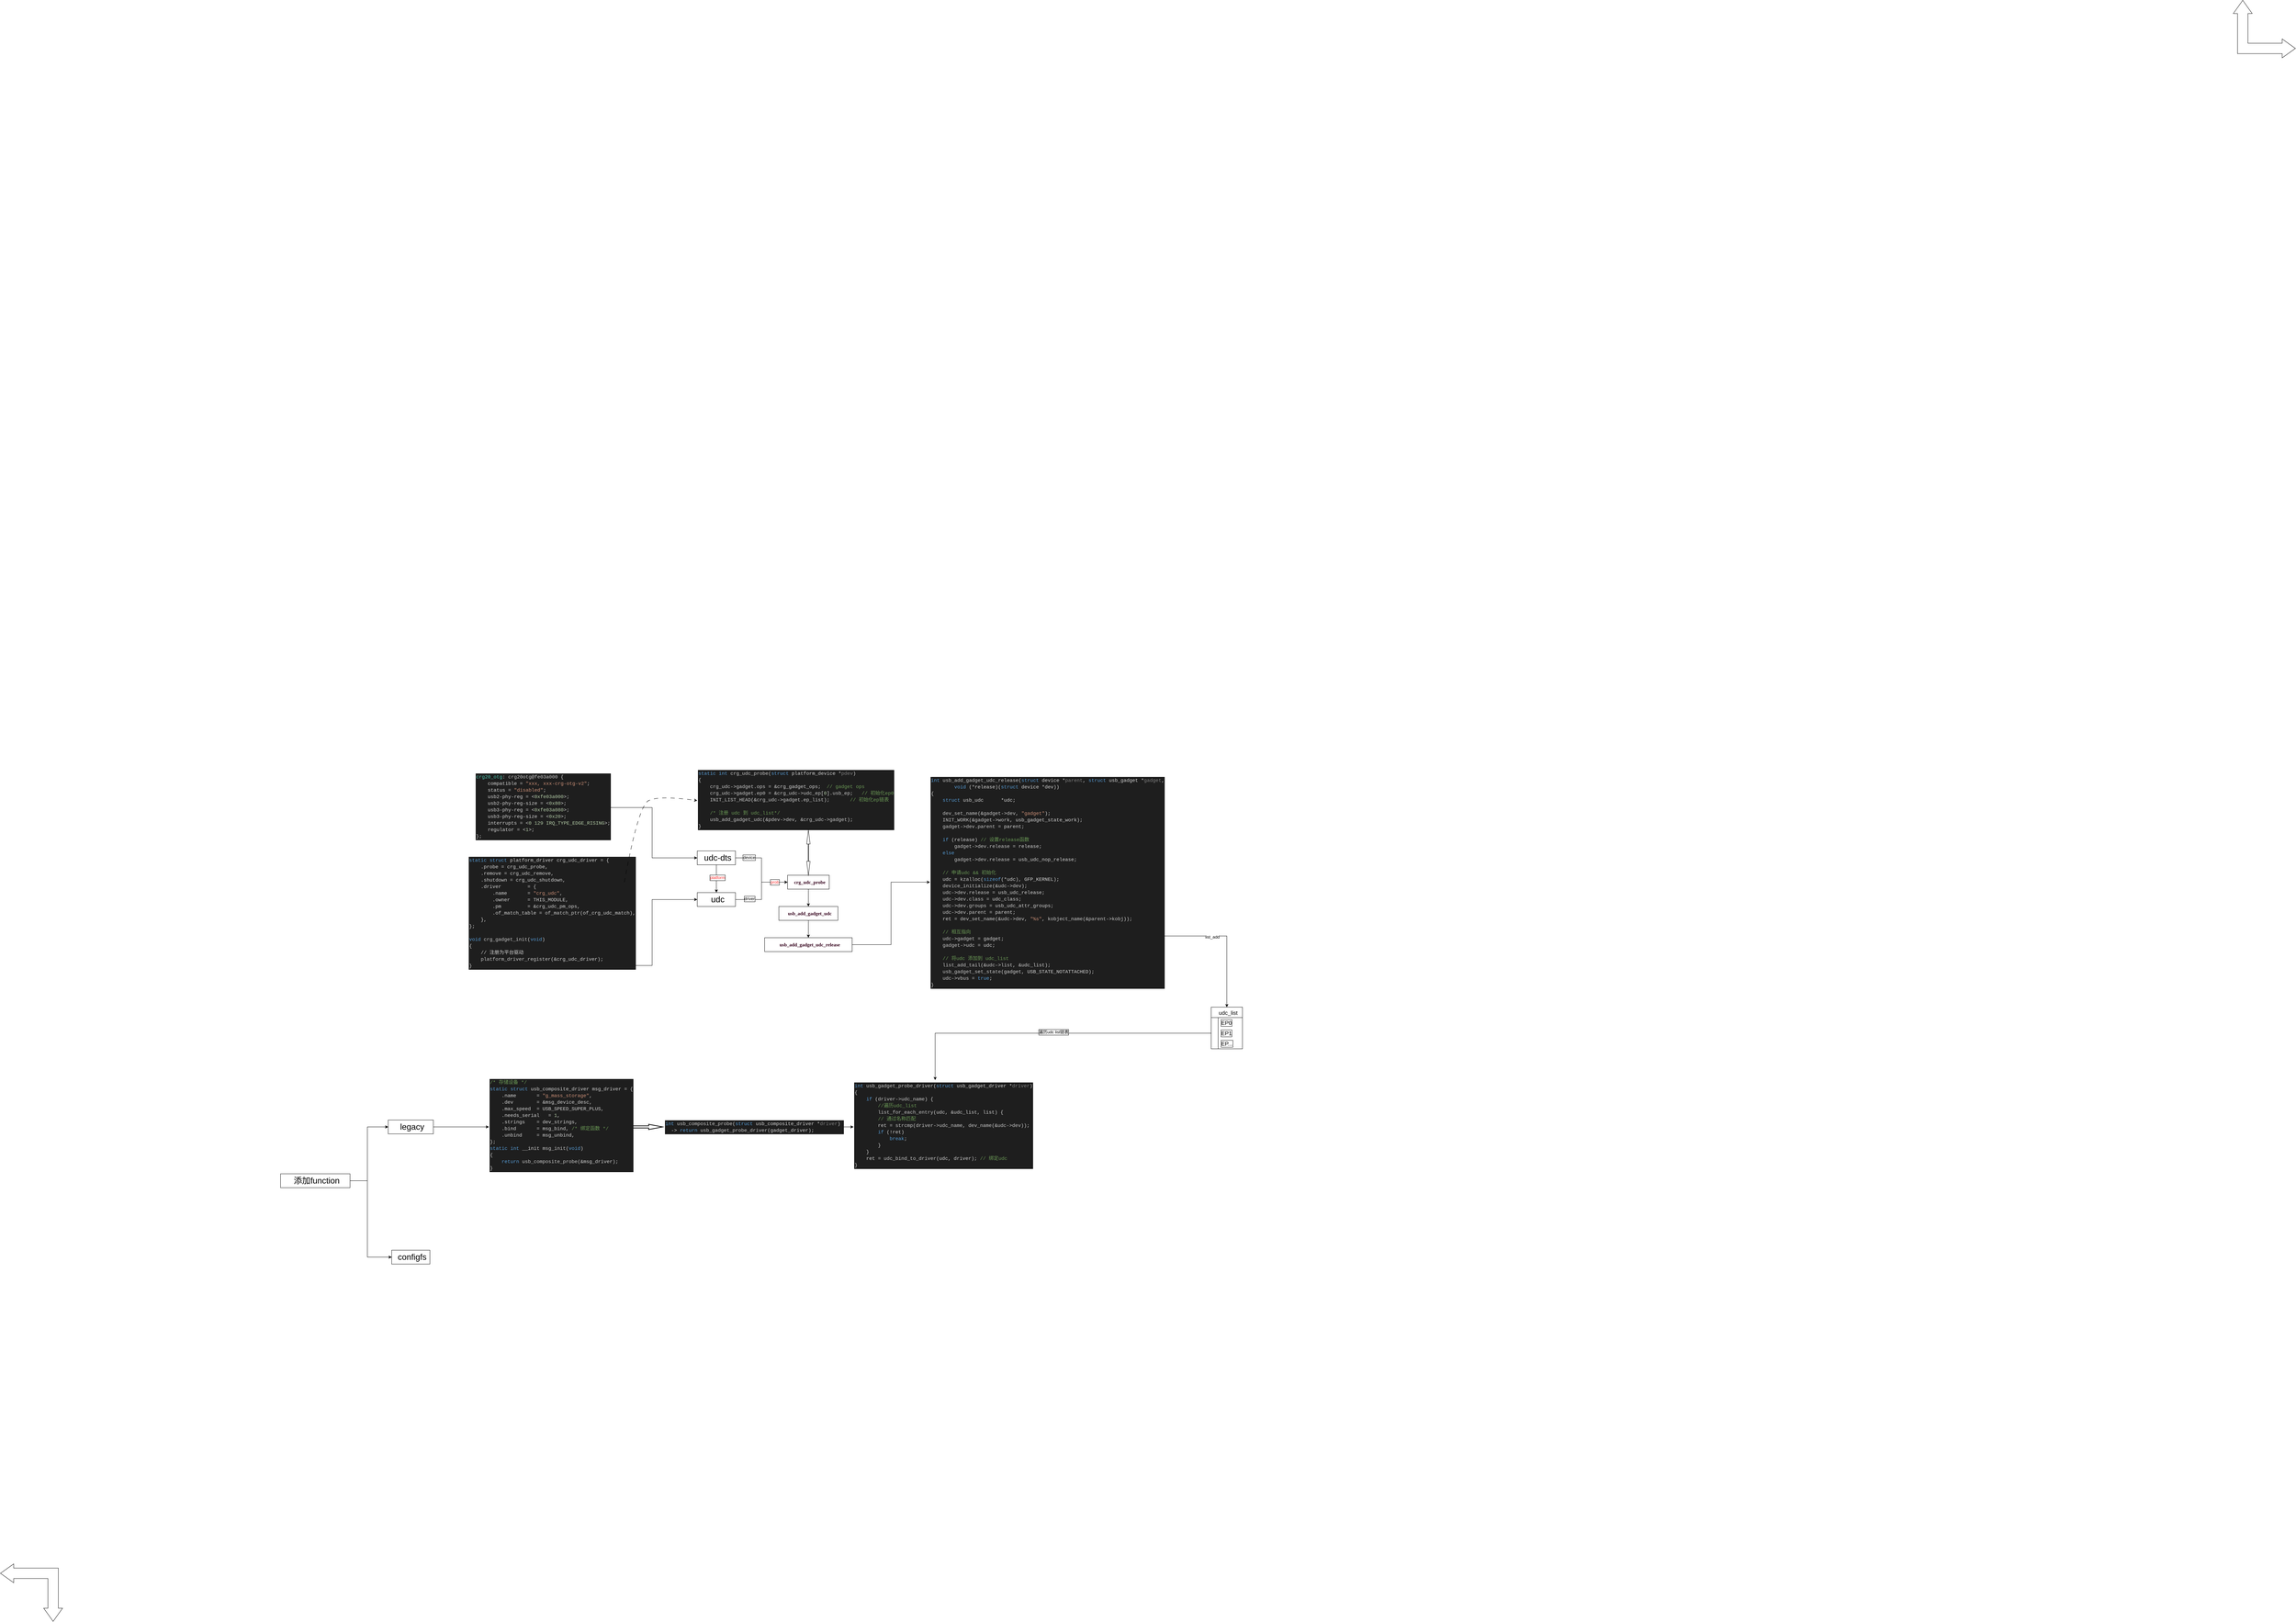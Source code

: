 <mxfile version="24.6.4" type="github">
  <diagram name="第 1 页" id="PCkdRjPO7_-sSv6l2gZ-">
    <mxGraphModel dx="4068" dy="891" grid="1" gridSize="10" guides="1" tooltips="1" connect="1" arrows="1" fold="1" page="1" pageScale="1" pageWidth="827" pageHeight="1169" math="0" shadow="0">
      <root>
        <mxCell id="0" />
        <mxCell id="1" parent="0" />
        <mxCell id="oMi_tc-Ln19UIqllwzs8-1" value="&lt;span id=&quot;boardmix-data-meta&quot;&gt;&lt;/span&gt;&lt;span id=&quot;boardmix-data-buffer&quot;&gt;&lt;/span&gt;" style="text;whiteSpace=wrap;html=1;" vertex="1" parent="1">
          <mxGeometry x="140" y="3210" width="30" height="20" as="geometry" />
        </mxCell>
        <mxCell id="oMi_tc-Ln19UIqllwzs8-2" value="&lt;span id=&quot;boardmix-data-meta&quot;&gt;&lt;/span&gt;&lt;span id=&quot;boardmix-data-buffer&quot;&gt;&lt;/span&gt;" style="text;whiteSpace=wrap;html=1;" vertex="1" parent="1">
          <mxGeometry x="110" y="3030" width="30" height="20" as="geometry" />
        </mxCell>
        <mxCell id="oMi_tc-Ln19UIqllwzs8-12" style="edgeStyle=orthogonalEdgeStyle;rounded=0;orthogonalLoop=1;jettySize=auto;html=1;fontFamily=Helvetica;fontSize=12;fontColor=default;labelBorderColor=default;labelBackgroundColor=default;exitX=1;exitY=0.5;exitDx=0;exitDy=0;entryX=0;entryY=0.5;entryDx=0;entryDy=0;" edge="1" parent="1" source="oMi_tc-Ln19UIqllwzs8-98" target="oMi_tc-Ln19UIqllwzs8-109">
          <mxGeometry relative="1" as="geometry">
            <mxPoint x="280" y="3245" as="sourcePoint" />
            <mxPoint x="-40" y="3245" as="targetPoint" />
          </mxGeometry>
        </mxCell>
        <mxCell id="oMi_tc-Ln19UIqllwzs8-8" value="" style="verticalLabelPosition=bottom;verticalAlign=top;html=1;strokeWidth=2;shape=mxgraph.arrows2.arrow;dy=0.6;dx=40;notch=0;" vertex="1" parent="1">
          <mxGeometry x="-700" y="3237.5" width="130" height="15" as="geometry" />
        </mxCell>
        <mxCell id="oMi_tc-Ln19UIqllwzs8-17" style="edgeStyle=orthogonalEdgeStyle;rounded=0;orthogonalLoop=1;jettySize=auto;html=1;exitX=0.5;exitY=1;exitDx=0;exitDy=0;fontFamily=Helvetica;fontSize=12;fontColor=default;labelBorderColor=default;labelBackgroundColor=default;" edge="1" parent="1" source="oMi_tc-Ln19UIqllwzs8-15" target="oMi_tc-Ln19UIqllwzs8-16">
          <mxGeometry relative="1" as="geometry" />
        </mxCell>
        <mxCell id="oMi_tc-Ln19UIqllwzs8-18" value="&lt;font color=&quot;#ff3333&quot;&gt;platform&lt;/font&gt;" style="edgeLabel;html=1;align=center;verticalAlign=middle;resizable=0;points=[];spacingLeft=8;fontFamily=Helvetica;fontSize=12;fontColor=default;labelBorderColor=default;labelBackgroundColor=default;fillColor=none;gradientColor=none;" vertex="1" connectable="0" parent="oMi_tc-Ln19UIqllwzs8-17">
          <mxGeometry x="-0.072" y="-1" relative="1" as="geometry">
            <mxPoint as="offset" />
          </mxGeometry>
        </mxCell>
        <mxCell id="oMi_tc-Ln19UIqllwzs8-19" style="edgeStyle=orthogonalEdgeStyle;rounded=0;orthogonalLoop=1;jettySize=auto;html=1;exitX=1;exitY=0.5;exitDx=0;exitDy=0;fontFamily=Helvetica;fontSize=12;fontColor=default;labelBorderColor=default;labelBackgroundColor=default;entryX=0;entryY=0.5;entryDx=0;entryDy=0;" edge="1" parent="1" source="oMi_tc-Ln19UIqllwzs8-15" target="oMi_tc-Ln19UIqllwzs8-20">
          <mxGeometry relative="1" as="geometry">
            <mxPoint x="-210" y="2469.724" as="targetPoint" />
          </mxGeometry>
        </mxCell>
        <mxCell id="oMi_tc-Ln19UIqllwzs8-23" value="device" style="edgeLabel;html=1;align=center;verticalAlign=middle;resizable=0;points=[];spacingLeft=8;fontFamily=Helvetica;fontSize=12;fontColor=default;labelBorderColor=default;labelBackgroundColor=default;fillColor=none;gradientColor=none;" vertex="1" connectable="0" parent="oMi_tc-Ln19UIqllwzs8-19">
          <mxGeometry x="-0.682" y="1" relative="1" as="geometry">
            <mxPoint as="offset" />
          </mxGeometry>
        </mxCell>
        <mxCell id="oMi_tc-Ln19UIqllwzs8-15" value="udc-dts" style="whiteSpace=wrap;html=1;align=center;verticalAlign=middle;spacingLeft=8;fontFamily=Helvetica;fontSize=24;fontColor=default;labelBorderColor=none;labelBackgroundColor=default;fillColor=none;gradientColor=none;horizontal=1;" vertex="1" parent="1">
          <mxGeometry x="-470" y="2450" width="110" height="40" as="geometry" />
        </mxCell>
        <mxCell id="oMi_tc-Ln19UIqllwzs8-21" style="edgeStyle=orthogonalEdgeStyle;rounded=0;orthogonalLoop=1;jettySize=auto;html=1;entryX=0;entryY=0.5;entryDx=0;entryDy=0;fontFamily=Helvetica;fontSize=12;fontColor=default;labelBorderColor=default;labelBackgroundColor=default;" edge="1" parent="1" source="oMi_tc-Ln19UIqllwzs8-16" target="oMi_tc-Ln19UIqllwzs8-20">
          <mxGeometry relative="1" as="geometry" />
        </mxCell>
        <mxCell id="oMi_tc-Ln19UIqllwzs8-22" value="&lt;font color=&quot;#ff3333&quot;&gt;prob&lt;/font&gt;" style="edgeLabel;html=1;align=center;verticalAlign=middle;resizable=0;points=[];spacingLeft=8;fontFamily=Helvetica;fontSize=12;fontColor=default;labelBorderColor=default;labelBackgroundColor=default;fillColor=none;gradientColor=none;" vertex="1" connectable="0" parent="oMi_tc-Ln19UIqllwzs8-21">
          <mxGeometry x="0.588" relative="1" as="geometry">
            <mxPoint as="offset" />
          </mxGeometry>
        </mxCell>
        <mxCell id="oMi_tc-Ln19UIqllwzs8-24" value="driver" style="edgeLabel;html=1;align=center;verticalAlign=middle;resizable=0;points=[];spacingLeft=8;fontFamily=Helvetica;fontSize=12;fontColor=default;labelBorderColor=default;labelBackgroundColor=default;fillColor=none;gradientColor=none;" vertex="1" connectable="0" parent="oMi_tc-Ln19UIqllwzs8-21">
          <mxGeometry x="-0.643" y="2" relative="1" as="geometry">
            <mxPoint as="offset" />
          </mxGeometry>
        </mxCell>
        <mxCell id="oMi_tc-Ln19UIqllwzs8-16" value="udc" style="whiteSpace=wrap;html=1;align=center;verticalAlign=middle;spacingLeft=8;fontFamily=Helvetica;fontSize=24;fontColor=default;labelBorderColor=none;labelBackgroundColor=default;fillColor=none;gradientColor=none;horizontal=1;" vertex="1" parent="1">
          <mxGeometry x="-470" y="2570" width="110" height="40" as="geometry" />
        </mxCell>
        <mxCell id="oMi_tc-Ln19UIqllwzs8-92" style="edgeStyle=orthogonalEdgeStyle;rounded=0;orthogonalLoop=1;jettySize=auto;html=1;fontFamily=Helvetica;fontSize=12;fontColor=default;labelBorderColor=default;labelBackgroundColor=default;" edge="1" parent="1" source="oMi_tc-Ln19UIqllwzs8-20" target="oMi_tc-Ln19UIqllwzs8-91">
          <mxGeometry relative="1" as="geometry" />
        </mxCell>
        <mxCell id="oMi_tc-Ln19UIqllwzs8-20" value="&lt;div&gt;&lt;div style=&quot;line-height: 19px;&quot;&gt;&lt;div style=&quot;font-size: 14px; line-height: 19px;&quot;&gt;&lt;div style=&quot;line-height: 19px;&quot;&gt;crg_udc_probe&lt;/div&gt;&lt;/div&gt;&lt;/div&gt;&lt;/div&gt;" style="whiteSpace=wrap;html=1;align=center;verticalAlign=middle;spacingLeft=8;fontFamily=Tahoma;fontSize=24;fontColor=#33001A;labelBorderColor=none;labelBackgroundColor=default;fillColor=none;gradientColor=none;horizontal=1;fontStyle=1" vertex="1" parent="1">
          <mxGeometry x="-210" y="2520" width="120" height="40" as="geometry" />
        </mxCell>
        <mxCell id="oMi_tc-Ln19UIqllwzs8-67" style="edgeStyle=orthogonalEdgeStyle;rounded=0;orthogonalLoop=1;jettySize=auto;html=1;exitX=1;exitY=1;exitDx=0;exitDy=0;entryX=0;entryY=0.5;entryDx=0;entryDy=0;fontFamily=Helvetica;fontSize=12;fontColor=default;labelBorderColor=default;labelBackgroundColor=default;" edge="1" parent="1" source="oMi_tc-Ln19UIqllwzs8-25" target="oMi_tc-Ln19UIqllwzs8-16">
          <mxGeometry relative="1" as="geometry">
            <Array as="points">
              <mxPoint x="-600" y="2780" />
              <mxPoint x="-600" y="2590" />
            </Array>
          </mxGeometry>
        </mxCell>
        <mxCell id="oMi_tc-Ln19UIqllwzs8-25" value="&lt;div style=&quot;color: #d4d4d4;background-color: #1e1e1e;font-family: Consolas, &#39;Courier New&#39;, monospace;font-weight: normal;font-size: 14px;line-height: 19px;white-space: pre;&quot;&gt;&lt;div&gt;&lt;span style=&quot;color: #569cd6;&quot;&gt;static&lt;/span&gt;&lt;span style=&quot;color: #d4d4d4;&quot;&gt; &lt;/span&gt;&lt;span style=&quot;color: #569cd6;&quot;&gt;struct&lt;/span&gt;&lt;span style=&quot;color: #d4d4d4;&quot;&gt; platform_driver crg_udc_driver = {&lt;/span&gt;&lt;/div&gt;&lt;div&gt;&lt;span style=&quot;color: #d4d4d4;&quot;&gt;&amp;nbsp; &amp;nbsp; .probe = crg_udc_probe,&lt;/span&gt;&lt;/div&gt;&lt;div&gt;&lt;span style=&quot;color: #d4d4d4;&quot;&gt;&amp;nbsp; &amp;nbsp; .remove = crg_udc_remove,&lt;/span&gt;&lt;/div&gt;&lt;div&gt;&lt;span style=&quot;color: #d4d4d4;&quot;&gt;&amp;nbsp; &amp;nbsp; .shutdown = crg_udc_shutdown,&lt;/span&gt;&lt;/div&gt;&lt;div&gt;&lt;span style=&quot;color: #d4d4d4;&quot;&gt;&amp;nbsp; &amp;nbsp; .driver &amp;nbsp; &amp;nbsp; &amp;nbsp; &amp;nbsp; = {&lt;/span&gt;&lt;/div&gt;&lt;div&gt;&lt;span style=&quot;color: #d4d4d4;&quot;&gt;&amp;nbsp; &amp;nbsp; &amp;nbsp; &amp;nbsp; .name &amp;nbsp; &amp;nbsp; &amp;nbsp; = &lt;/span&gt;&lt;span style=&quot;color: #ce9178;&quot;&gt;&quot;crg_udc&quot;&lt;/span&gt;&lt;span style=&quot;color: #d4d4d4;&quot;&gt;,&lt;/span&gt;&lt;/div&gt;&lt;div&gt;&lt;span style=&quot;color: #d4d4d4;&quot;&gt;&amp;nbsp; &amp;nbsp; &amp;nbsp; &amp;nbsp; .owner &amp;nbsp; &amp;nbsp; &amp;nbsp;= THIS_MODULE,&lt;/span&gt;&lt;/div&gt;&lt;div&gt;&lt;span style=&quot;color: #d4d4d4;&quot;&gt;&amp;nbsp; &amp;nbsp; &amp;nbsp; &amp;nbsp; .pm &amp;nbsp; &amp;nbsp; &amp;nbsp; &amp;nbsp; = &amp;amp;crg_udc_pm_ops,&lt;/span&gt;&lt;/div&gt;&lt;div&gt;&lt;span style=&quot;color: #d4d4d4;&quot;&gt;&amp;nbsp; &amp;nbsp; &amp;nbsp; &amp;nbsp; .of_match_table = &lt;/span&gt;&lt;span style=&quot;color: #c8c8c8;&quot;&gt;of_match_ptr&lt;/span&gt;&lt;span style=&quot;color: #d4d4d4;&quot;&gt;(of_crg_udc_match),&lt;/span&gt;&lt;/div&gt;&lt;div&gt;&lt;span style=&quot;color: #d4d4d4;&quot;&gt;&amp;nbsp; &amp;nbsp; },&lt;/span&gt;&lt;/div&gt;&lt;div&gt;&lt;span style=&quot;color: #d4d4d4;&quot;&gt;};&lt;/span&gt;&lt;/div&gt;&lt;br&gt;&lt;div&gt;&lt;span style=&quot;color: #569cd6;&quot;&gt;void&lt;/span&gt;&lt;span style=&quot;color: #d4d4d4;&quot;&gt; &lt;/span&gt;&lt;span style=&quot;color: #c8c8c8;&quot;&gt;crg_gadget_init&lt;/span&gt;&lt;span style=&quot;color: #d4d4d4;&quot;&gt;(&lt;/span&gt;&lt;span style=&quot;color: #569cd6;&quot;&gt;void&lt;/span&gt;&lt;span style=&quot;color: #d4d4d4;&quot;&gt;)&lt;/span&gt;&lt;/div&gt;&lt;div&gt;&lt;span style=&quot;color: #d4d4d4;&quot;&gt;{&lt;/span&gt;&lt;/div&gt;&lt;div&gt;&lt;span style=&quot;color: #d4d4d4;&quot;&gt;    // 注册为平台驱动&lt;/span&gt;&lt;/div&gt;&lt;div&gt;&lt;span style=&quot;color: #d4d4d4;&quot;&gt;&amp;nbsp; &amp;nbsp; &lt;/span&gt;&lt;span style=&quot;color: #c8c8c8;&quot;&gt;platform_driver_register&lt;/span&gt;&lt;span style=&quot;color: #d4d4d4;&quot;&gt;(&amp;amp;crg_udc_driver);&lt;/span&gt;&lt;/div&gt;&lt;div&gt;&lt;span style=&quot;color: #d4d4d4;&quot;&gt;}&lt;/span&gt;&lt;/div&gt;&lt;/div&gt;" style="text;whiteSpace=wrap;html=1;fontFamily=Helvetica;fontSize=12;fontColor=default;labelBorderColor=default;labelBackgroundColor=default;textShadow=0;" vertex="1" parent="1">
          <mxGeometry x="-1130" y="2460" width="450" height="320" as="geometry" />
        </mxCell>
        <mxCell id="oMi_tc-Ln19UIqllwzs8-62" value="&lt;div style=&quot;color: #d4d4d4;background-color: #1e1e1e;font-family: Consolas, &#39;Courier New&#39;, monospace;font-weight: normal;font-size: 14px;line-height: 19px;white-space: pre;&quot;&gt;&lt;div&gt;&lt;span style=&quot;color: #569cd6;&quot;&gt;static&lt;/span&gt;&lt;span style=&quot;color: #d4d4d4;&quot;&gt; &lt;/span&gt;&lt;span style=&quot;color: #569cd6;&quot;&gt;int&lt;/span&gt;&lt;span style=&quot;color: #d4d4d4;&quot;&gt; &lt;/span&gt;&lt;span style=&quot;color: #c8c8c8;&quot;&gt;crg_udc_probe&lt;/span&gt;&lt;span style=&quot;color: #d4d4d4;&quot;&gt;(&lt;/span&gt;&lt;span style=&quot;color: #569cd6;&quot;&gt;struct&lt;/span&gt;&lt;span style=&quot;color: #d4d4d4;&quot;&gt; platform_device *&lt;/span&gt;&lt;span style=&quot;color: #7f7f7f;&quot;&gt;pdev&lt;/span&gt;&lt;span style=&quot;color: #d4d4d4;&quot;&gt;)&lt;/span&gt;&lt;/div&gt;&lt;div&gt;&lt;span style=&quot;color: #d4d4d4;&quot;&gt;{&lt;/span&gt;&lt;/div&gt;&lt;div&gt;&lt;span style=&quot;color: #d4d4d4;&quot;&gt;&amp;nbsp; &amp;nbsp; &lt;/span&gt;&lt;span style=&quot;color: #c8c8c8;&quot;&gt;crg_udc&lt;/span&gt;&lt;span style=&quot;color: #d4d4d4;&quot;&gt;-&amp;gt;&lt;/span&gt;&lt;span style=&quot;color: #c8c8c8;&quot;&gt;gadget&lt;/span&gt;&lt;span style=&quot;color: #d4d4d4;&quot;&gt;.&lt;/span&gt;&lt;span style=&quot;color: #c8c8c8;&quot;&gt;ops&lt;/span&gt;&lt;span style=&quot;color: #d4d4d4;&quot;&gt; = &amp;amp;crg_gadget_ops;&lt;/span&gt;&lt;span style=&quot;color: #6a9955;&quot;&gt; &amp;nbsp;// gadget ops&lt;/span&gt;&lt;/div&gt;&lt;div&gt;&lt;span style=&quot;color: #d4d4d4;&quot;&gt;&amp;nbsp; &amp;nbsp; &lt;/span&gt;&lt;span style=&quot;color: #c8c8c8;&quot;&gt;crg_udc&lt;/span&gt;&lt;span style=&quot;color: #d4d4d4;&quot;&gt;-&amp;gt;&lt;/span&gt;&lt;span style=&quot;color: #c8c8c8;&quot;&gt;gadget&lt;/span&gt;&lt;span style=&quot;color: #d4d4d4;&quot;&gt;.&lt;/span&gt;&lt;span style=&quot;color: #c8c8c8;&quot;&gt;ep0&lt;/span&gt;&lt;span style=&quot;color: #d4d4d4;&quot;&gt; = &amp;amp;&lt;/span&gt;&lt;span style=&quot;color: #c8c8c8;&quot;&gt;crg_udc&lt;/span&gt;&lt;span style=&quot;color: #d4d4d4;&quot;&gt;-&amp;gt;&lt;/span&gt;&lt;span style=&quot;color: #c8c8c8;&quot;&gt;udc_ep&lt;/span&gt;&lt;span style=&quot;color: #d4d4d4;&quot;&gt;[&lt;/span&gt;&lt;span style=&quot;color: #b5cea8;&quot;&gt;0&lt;/span&gt;&lt;span style=&quot;color: #d4d4d4;&quot;&gt;].&lt;/span&gt;&lt;span style=&quot;color: #c8c8c8;&quot;&gt;usb_ep&lt;/span&gt;&lt;span style=&quot;color: #d4d4d4;&quot;&gt;;&lt;/span&gt;&lt;span style=&quot;color: #6a9955;&quot;&gt; &amp;nbsp; // 初始化ep0&lt;/span&gt;&lt;/div&gt;&lt;div&gt;&lt;span style=&quot;color: #d4d4d4;&quot;&gt;&amp;nbsp; &amp;nbsp; &lt;/span&gt;&lt;span style=&quot;color: #c8c8c8;&quot;&gt;INIT_LIST_HEAD&lt;/span&gt;&lt;span style=&quot;color: #d4d4d4;&quot;&gt;(&amp;amp;&lt;/span&gt;&lt;span style=&quot;color: #c8c8c8;&quot;&gt;crg_udc&lt;/span&gt;&lt;span style=&quot;color: #d4d4d4;&quot;&gt;-&amp;gt;&lt;/span&gt;&lt;span style=&quot;color: #c8c8c8;&quot;&gt;gadget&lt;/span&gt;&lt;span style=&quot;color: #d4d4d4;&quot;&gt;.&lt;/span&gt;&lt;span style=&quot;color: #c8c8c8;&quot;&gt;ep_list&lt;/span&gt;&lt;span style=&quot;color: #d4d4d4;&quot;&gt;);&lt;/span&gt;&lt;span style=&quot;color: #6a9955;&quot;&gt; &amp;nbsp; &amp;nbsp; &amp;nbsp; // 初始化ep链表&lt;/span&gt;&lt;/div&gt;&lt;br&gt;&lt;div&gt;&lt;span style=&quot;color: #6a9955;&quot;&gt;&amp;nbsp; &amp;nbsp; /* 注册 udc 到 udc_list*/&lt;/span&gt;&lt;/div&gt;&lt;div&gt;&lt;span style=&quot;color: #d4d4d4;&quot;&gt;&amp;nbsp; &amp;nbsp; &lt;/span&gt;&lt;span style=&quot;color: #c8c8c8;&quot;&gt;usb_add_gadget_udc&lt;/span&gt;&lt;span style=&quot;color: #d4d4d4;&quot;&gt;(&amp;amp;&lt;/span&gt;&lt;span style=&quot;color: #c8c8c8;&quot;&gt;pdev&lt;/span&gt;&lt;span style=&quot;color: #d4d4d4;&quot;&gt;-&amp;gt;&lt;/span&gt;&lt;span style=&quot;color: #c8c8c8;&quot;&gt;dev&lt;/span&gt;&lt;span style=&quot;color: #d4d4d4;&quot;&gt;, &amp;amp;&lt;/span&gt;&lt;span style=&quot;color: #c8c8c8;&quot;&gt;crg_udc&lt;/span&gt;&lt;span style=&quot;color: #d4d4d4;&quot;&gt;-&amp;gt;&lt;/span&gt;&lt;span style=&quot;color: #c8c8c8;&quot;&gt;gadget&lt;/span&gt;&lt;span style=&quot;color: #d4d4d4;&quot;&gt;);&lt;/span&gt;&lt;/div&gt;&lt;div&gt;&lt;span style=&quot;color: #d4d4d4;&quot;&gt;}&lt;/span&gt;&lt;/div&gt;&lt;/div&gt;" style="text;whiteSpace=wrap;html=1;fontFamily=Helvetica;fontSize=12;fontColor=default;labelBorderColor=default;labelBackgroundColor=default;" vertex="1" parent="1">
          <mxGeometry x="-470" y="2210" width="560" height="190" as="geometry" />
        </mxCell>
        <mxCell id="oMi_tc-Ln19UIqllwzs8-52" value="udc_list" style="shape=table;startSize=30;container=1;collapsible=0;childLayout=tableLayout;fixedRows=1;rowLines=0;fontStyle=0;strokeColor=default;fontSize=16;align=center;verticalAlign=middle;spacingLeft=8;fontFamily=Helvetica;fontColor=default;labelBorderColor=none;labelBackgroundColor=default;fillColor=none;gradientColor=none;" vertex="1" parent="1">
          <mxGeometry x="1010" y="2900" width="90" height="120" as="geometry" />
        </mxCell>
        <mxCell id="oMi_tc-Ln19UIqllwzs8-53" value="" style="shape=tableRow;horizontal=0;startSize=0;swimlaneHead=0;swimlaneBody=0;top=0;left=0;bottom=0;right=0;collapsible=0;dropTarget=0;fillColor=none;points=[[0,0.5],[1,0.5]];portConstraint=eastwest;strokeColor=inherit;fontSize=16;align=left;verticalAlign=middle;spacingLeft=8;fontFamily=Helvetica;fontColor=default;labelBorderColor=default;labelBackgroundColor=default;" vertex="1" parent="oMi_tc-Ln19UIqllwzs8-52">
          <mxGeometry y="30" width="90" height="30" as="geometry" />
        </mxCell>
        <mxCell id="oMi_tc-Ln19UIqllwzs8-54" value="" style="shape=partialRectangle;html=1;whiteSpace=wrap;connectable=0;fillColor=none;top=0;left=0;bottom=0;right=0;overflow=hidden;pointerEvents=1;strokeColor=inherit;fontSize=16;align=left;verticalAlign=middle;spacingLeft=8;fontFamily=Helvetica;fontColor=default;labelBorderColor=default;labelBackgroundColor=default;" vertex="1" parent="oMi_tc-Ln19UIqllwzs8-53">
          <mxGeometry width="20" height="30" as="geometry">
            <mxRectangle width="20" height="30" as="alternateBounds" />
          </mxGeometry>
        </mxCell>
        <mxCell id="oMi_tc-Ln19UIqllwzs8-55" value="EP0" style="shape=partialRectangle;html=1;whiteSpace=wrap;connectable=0;fillColor=none;top=0;left=0;bottom=0;right=0;align=left;spacingLeft=6;overflow=hidden;strokeColor=inherit;fontSize=16;verticalAlign=middle;fontFamily=Helvetica;fontColor=default;labelBorderColor=default;labelBackgroundColor=default;" vertex="1" parent="oMi_tc-Ln19UIqllwzs8-53">
          <mxGeometry x="20" width="70" height="30" as="geometry">
            <mxRectangle width="70" height="30" as="alternateBounds" />
          </mxGeometry>
        </mxCell>
        <mxCell id="oMi_tc-Ln19UIqllwzs8-56" value="" style="shape=tableRow;horizontal=0;startSize=0;swimlaneHead=0;swimlaneBody=0;top=0;left=0;bottom=0;right=0;collapsible=0;dropTarget=0;fillColor=none;points=[[0,0.5],[1,0.5]];portConstraint=eastwest;strokeColor=inherit;fontSize=16;align=left;verticalAlign=middle;spacingLeft=8;fontFamily=Helvetica;fontColor=default;labelBorderColor=default;labelBackgroundColor=default;" vertex="1" parent="oMi_tc-Ln19UIqllwzs8-52">
          <mxGeometry y="60" width="90" height="30" as="geometry" />
        </mxCell>
        <mxCell id="oMi_tc-Ln19UIqllwzs8-57" value="" style="shape=partialRectangle;html=1;whiteSpace=wrap;connectable=0;fillColor=none;top=0;left=0;bottom=0;right=0;overflow=hidden;strokeColor=inherit;fontSize=16;align=left;verticalAlign=middle;spacingLeft=8;fontFamily=Helvetica;fontColor=default;labelBorderColor=default;labelBackgroundColor=default;" vertex="1" parent="oMi_tc-Ln19UIqllwzs8-56">
          <mxGeometry width="20" height="30" as="geometry">
            <mxRectangle width="20" height="30" as="alternateBounds" />
          </mxGeometry>
        </mxCell>
        <mxCell id="oMi_tc-Ln19UIqllwzs8-58" value="EP1" style="shape=partialRectangle;html=1;whiteSpace=wrap;connectable=0;fillColor=none;top=0;left=0;bottom=0;right=0;align=left;spacingLeft=6;overflow=hidden;strokeColor=inherit;fontSize=16;verticalAlign=middle;fontFamily=Helvetica;fontColor=default;labelBorderColor=default;labelBackgroundColor=default;" vertex="1" parent="oMi_tc-Ln19UIqllwzs8-56">
          <mxGeometry x="20" width="70" height="30" as="geometry">
            <mxRectangle width="70" height="30" as="alternateBounds" />
          </mxGeometry>
        </mxCell>
        <mxCell id="oMi_tc-Ln19UIqllwzs8-59" value="" style="shape=tableRow;horizontal=0;startSize=0;swimlaneHead=0;swimlaneBody=0;top=0;left=0;bottom=0;right=0;collapsible=0;dropTarget=0;fillColor=none;points=[[0,0.5],[1,0.5]];portConstraint=eastwest;strokeColor=inherit;fontSize=16;align=left;verticalAlign=middle;spacingLeft=8;fontFamily=Helvetica;fontColor=default;labelBorderColor=default;labelBackgroundColor=default;" vertex="1" parent="oMi_tc-Ln19UIqllwzs8-52">
          <mxGeometry y="90" width="90" height="30" as="geometry" />
        </mxCell>
        <mxCell id="oMi_tc-Ln19UIqllwzs8-60" value="" style="shape=partialRectangle;html=1;whiteSpace=wrap;connectable=0;fillColor=none;top=0;left=0;bottom=0;right=0;overflow=hidden;strokeColor=inherit;fontSize=16;align=left;verticalAlign=middle;spacingLeft=8;fontFamily=Helvetica;fontColor=default;labelBorderColor=default;labelBackgroundColor=default;" vertex="1" parent="oMi_tc-Ln19UIqllwzs8-59">
          <mxGeometry width="20" height="30" as="geometry">
            <mxRectangle width="20" height="30" as="alternateBounds" />
          </mxGeometry>
        </mxCell>
        <mxCell id="oMi_tc-Ln19UIqllwzs8-61" value="EP..." style="shape=partialRectangle;html=1;whiteSpace=wrap;connectable=0;fillColor=none;top=0;left=0;bottom=0;right=0;align=left;spacingLeft=6;overflow=hidden;strokeColor=inherit;fontSize=16;verticalAlign=middle;fontFamily=Helvetica;fontColor=default;labelBorderColor=default;labelBackgroundColor=default;" vertex="1" parent="oMi_tc-Ln19UIqllwzs8-59">
          <mxGeometry x="20" width="70" height="30" as="geometry">
            <mxRectangle width="70" height="30" as="alternateBounds" />
          </mxGeometry>
        </mxCell>
        <mxCell id="oMi_tc-Ln19UIqllwzs8-69" value="" style="curved=1;endArrow=classic;html=1;rounded=0;fontFamily=Helvetica;fontSize=12;fontColor=default;labelBorderColor=default;labelBackgroundColor=default;exitX=1;exitY=0.25;exitDx=0;exitDy=0;entryX=0;entryY=0.5;entryDx=0;entryDy=0;dashed=1;dashPattern=12 12;" edge="1" parent="1" source="oMi_tc-Ln19UIqllwzs8-25" target="oMi_tc-Ln19UIqllwzs8-62">
          <mxGeometry width="50" height="50" relative="1" as="geometry">
            <mxPoint x="-690" y="2320" as="sourcePoint" />
            <mxPoint x="-640" y="2270" as="targetPoint" />
            <Array as="points">
              <mxPoint x="-640" y="2320" />
              <mxPoint x="-580" y="2290" />
            </Array>
          </mxGeometry>
        </mxCell>
        <mxCell id="oMi_tc-Ln19UIqllwzs8-70" value="" style="shape=doubleArrow;direction=south;whiteSpace=wrap;html=1;align=left;verticalAlign=middle;spacingLeft=8;fontFamily=Helvetica;fontSize=12;fontColor=default;labelBorderColor=default;labelBackgroundColor=default;fillColor=none;gradientColor=none;arrowWidth=0.111;arrowSize=0.309;" vertex="1" parent="1">
          <mxGeometry x="-155" y="2390" width="10" height="130" as="geometry" />
        </mxCell>
        <mxCell id="oMi_tc-Ln19UIqllwzs8-82" value="" style="html=1;shadow=0;dashed=0;align=center;verticalAlign=middle;shape=mxgraph.arrows2.bendDoubleArrow;dy=15;dx=38;arrowHead=54.37;rounded=0;spacingLeft=8;fontFamily=Helvetica;fontSize=12;fontColor=default;labelBorderColor=default;labelBackgroundColor=default;fillColor=none;gradientColor=none;rotation=-90;" vertex="1" parent="1">
          <mxGeometry x="3960" y="-6.56" width="165.63" height="178.75" as="geometry" />
        </mxCell>
        <mxCell id="oMi_tc-Ln19UIqllwzs8-83" value="" style="html=1;shadow=0;dashed=0;align=center;verticalAlign=middle;shape=mxgraph.arrows2.bendDoubleArrow;dy=15;dx=38;arrowHead=54.37;rounded=0;spacingLeft=8;fontFamily=Helvetica;fontSize=12;fontColor=default;labelBorderColor=default;labelBackgroundColor=default;fillColor=none;gradientColor=none;rotation=90;" vertex="1" parent="1">
          <mxGeometry x="-2470" y="4497" width="165.63" height="178.75" as="geometry" />
        </mxCell>
        <mxCell id="oMi_tc-Ln19UIqllwzs8-87" style="edgeStyle=orthogonalEdgeStyle;rounded=0;orthogonalLoop=1;jettySize=auto;html=1;exitX=1;exitY=0.75;exitDx=0;exitDy=0;fontFamily=Helvetica;fontSize=12;fontColor=default;labelBorderColor=default;labelBackgroundColor=default;entryX=0.5;entryY=0;entryDx=0;entryDy=0;" edge="1" parent="1" source="oMi_tc-Ln19UIqllwzs8-84" target="oMi_tc-Ln19UIqllwzs8-52">
          <mxGeometry relative="1" as="geometry">
            <mxPoint x="1025" y="2020" as="targetPoint" />
          </mxGeometry>
        </mxCell>
        <mxCell id="oMi_tc-Ln19UIqllwzs8-88" value="list_add" style="edgeLabel;html=1;align=center;verticalAlign=middle;resizable=0;points=[];spacingLeft=8;fontFamily=Helvetica;fontSize=12;fontColor=default;labelBorderColor=none;labelBackgroundColor=default;fillColor=none;gradientColor=none;" vertex="1" connectable="0" parent="oMi_tc-Ln19UIqllwzs8-87">
          <mxGeometry x="-0.124" y="-3" relative="1" as="geometry">
            <mxPoint x="-4" as="offset" />
          </mxGeometry>
        </mxCell>
        <mxCell id="oMi_tc-Ln19UIqllwzs8-84" value="&lt;div style=&quot;color: #d4d4d4;background-color: #1e1e1e;font-family: Consolas, &#39;Courier New&#39;, monospace;font-weight: normal;font-size: 14px;line-height: 19px;white-space: pre;&quot;&gt;&lt;div&gt;&lt;span style=&quot;color: #569cd6;&quot;&gt;int&lt;/span&gt;&lt;span style=&quot;color: #d4d4d4;&quot;&gt; &lt;/span&gt;&lt;span style=&quot;color: #c8c8c8;&quot;&gt;usb_add_gadget_udc_release&lt;/span&gt;&lt;span style=&quot;color: #d4d4d4;&quot;&gt;(&lt;/span&gt;&lt;span style=&quot;color: #569cd6;&quot;&gt;struct&lt;/span&gt;&lt;span style=&quot;color: #d4d4d4;&quot;&gt; device *&lt;/span&gt;&lt;span style=&quot;color: #7f7f7f;&quot;&gt;parent&lt;/span&gt;&lt;span style=&quot;color: #d4d4d4;&quot;&gt;, &lt;/span&gt;&lt;span style=&quot;color: #569cd6;&quot;&gt;struct&lt;/span&gt;&lt;span style=&quot;color: #d4d4d4;&quot;&gt; usb_gadget *&lt;/span&gt;&lt;span style=&quot;color: #7f7f7f;&quot;&gt;gadget&lt;/span&gt;&lt;span style=&quot;color: #d4d4d4;&quot;&gt;,&lt;/span&gt;&lt;/div&gt;&lt;div&gt;&lt;span style=&quot;color: #d4d4d4;&quot;&gt;&amp;nbsp; &amp;nbsp; &amp;nbsp; &amp;nbsp; &lt;/span&gt;&lt;span style=&quot;color: #569cd6;&quot;&gt;void&lt;/span&gt;&lt;span style=&quot;color: #d4d4d4;&quot;&gt; (*release)(&lt;/span&gt;&lt;span style=&quot;color: #569cd6;&quot;&gt;struct&lt;/span&gt;&lt;span style=&quot;color: #d4d4d4;&quot;&gt; device *dev))&lt;/span&gt;&lt;/div&gt;&lt;div&gt;&lt;span style=&quot;color: #d4d4d4;&quot;&gt;{&lt;/span&gt;&lt;/div&gt;&lt;div&gt;&lt;span style=&quot;color: #d4d4d4;&quot;&gt;&amp;nbsp; &amp;nbsp; &lt;/span&gt;&lt;span style=&quot;color: #569cd6;&quot;&gt;struct&lt;/span&gt;&lt;span style=&quot;color: #d4d4d4;&quot;&gt; usb_udc &amp;nbsp; &amp;nbsp; &amp;nbsp;*udc;&lt;/span&gt;&lt;/div&gt;&lt;br&gt;&lt;div&gt;&lt;span style=&quot;color: #d4d4d4;&quot;&gt;&amp;nbsp; &amp;nbsp; &lt;/span&gt;&lt;span style=&quot;color: #c8c8c8;&quot;&gt;dev_set_name&lt;/span&gt;&lt;span style=&quot;color: #d4d4d4;&quot;&gt;(&amp;amp;&lt;/span&gt;&lt;span style=&quot;color: #c8c8c8;&quot;&gt;gadget&lt;/span&gt;&lt;span style=&quot;color: #d4d4d4;&quot;&gt;-&amp;gt;&lt;/span&gt;&lt;span style=&quot;color: #c8c8c8;&quot;&gt;dev&lt;/span&gt;&lt;span style=&quot;color: #d4d4d4;&quot;&gt;, &lt;/span&gt;&lt;span style=&quot;color: #ce9178;&quot;&gt;&quot;gadget&quot;&lt;/span&gt;&lt;span style=&quot;color: #d4d4d4;&quot;&gt;);&lt;/span&gt;&lt;/div&gt;&lt;div&gt;&lt;span style=&quot;color: #d4d4d4;&quot;&gt;&amp;nbsp; &amp;nbsp; &lt;/span&gt;&lt;span style=&quot;color: #c8c8c8;&quot;&gt;INIT_WORK&lt;/span&gt;&lt;span style=&quot;color: #d4d4d4;&quot;&gt;(&amp;amp;&lt;/span&gt;&lt;span style=&quot;color: #c8c8c8;&quot;&gt;gadget&lt;/span&gt;&lt;span style=&quot;color: #d4d4d4;&quot;&gt;-&amp;gt;&lt;/span&gt;&lt;span style=&quot;color: #c8c8c8;&quot;&gt;work&lt;/span&gt;&lt;span style=&quot;color: #d4d4d4;&quot;&gt;, usb_gadget_state_work);&lt;/span&gt;&lt;/div&gt;&lt;div&gt;&lt;span style=&quot;color: #d4d4d4;&quot;&gt;&amp;nbsp; &amp;nbsp; &lt;/span&gt;&lt;span style=&quot;color: #c8c8c8;&quot;&gt;gadget&lt;/span&gt;&lt;span style=&quot;color: #d4d4d4;&quot;&gt;-&amp;gt;&lt;/span&gt;&lt;span style=&quot;color: #c8c8c8;&quot;&gt;dev&lt;/span&gt;&lt;span style=&quot;color: #d4d4d4;&quot;&gt;.&lt;/span&gt;&lt;span style=&quot;color: #c8c8c8;&quot;&gt;parent&lt;/span&gt;&lt;span style=&quot;color: #d4d4d4;&quot;&gt; = parent;&lt;/span&gt;&lt;/div&gt;&lt;br&gt;&lt;div&gt;&lt;span style=&quot;color: #d4d4d4;&quot;&gt;&amp;nbsp; &amp;nbsp; &lt;/span&gt;&lt;span style=&quot;color: #569cd6;&quot;&gt;if&lt;/span&gt;&lt;span style=&quot;color: #d4d4d4;&quot;&gt; (release)&lt;/span&gt;&lt;span style=&quot;color: #6a9955;&quot;&gt; // 设置release函数&lt;/span&gt;&lt;/div&gt;&lt;div&gt;&lt;span style=&quot;color: #d4d4d4;&quot;&gt;&amp;nbsp; &amp;nbsp; &amp;nbsp; &amp;nbsp; &lt;/span&gt;&lt;span style=&quot;color: #c8c8c8;&quot;&gt;gadget&lt;/span&gt;&lt;span style=&quot;color: #d4d4d4;&quot;&gt;-&amp;gt;&lt;/span&gt;&lt;span style=&quot;color: #c8c8c8;&quot;&gt;dev&lt;/span&gt;&lt;span style=&quot;color: #d4d4d4;&quot;&gt;.&lt;/span&gt;&lt;span style=&quot;color: #c8c8c8;&quot;&gt;release&lt;/span&gt;&lt;span style=&quot;color: #d4d4d4;&quot;&gt; = release;&lt;/span&gt;&lt;/div&gt;&lt;div&gt;&lt;span style=&quot;color: #d4d4d4;&quot;&gt;&amp;nbsp; &amp;nbsp; &lt;/span&gt;&lt;span style=&quot;color: #569cd6;&quot;&gt;else&lt;/span&gt;&lt;/div&gt;&lt;div&gt;&lt;span style=&quot;color: #d4d4d4;&quot;&gt;&amp;nbsp; &amp;nbsp; &amp;nbsp; &amp;nbsp; &lt;/span&gt;&lt;span style=&quot;color: #c8c8c8;&quot;&gt;gadget&lt;/span&gt;&lt;span style=&quot;color: #d4d4d4;&quot;&gt;-&amp;gt;&lt;/span&gt;&lt;span style=&quot;color: #c8c8c8;&quot;&gt;dev&lt;/span&gt;&lt;span style=&quot;color: #d4d4d4;&quot;&gt;.&lt;/span&gt;&lt;span style=&quot;color: #c8c8c8;&quot;&gt;release&lt;/span&gt;&lt;span style=&quot;color: #d4d4d4;&quot;&gt; = usb_udc_nop_release;&lt;/span&gt;&lt;/div&gt;&lt;br&gt;&lt;div&gt;&lt;span style=&quot;color: #d4d4d4;&quot;&gt;&amp;nbsp; &amp;nbsp; &lt;/span&gt;&lt;span style=&quot;color: #6a9955;&quot;&gt;// 申请udc &amp;amp;&amp;amp; 初始化&lt;/span&gt;&lt;/div&gt;&lt;div&gt;&lt;span style=&quot;color: #d4d4d4;&quot;&gt;&amp;nbsp; &amp;nbsp; udc = &lt;/span&gt;&lt;span style=&quot;color: #c8c8c8;&quot;&gt;kzalloc&lt;/span&gt;&lt;span style=&quot;color: #d4d4d4;&quot;&gt;(&lt;/span&gt;&lt;span style=&quot;color: #569cd6;&quot;&gt;sizeof&lt;/span&gt;&lt;span style=&quot;color: #d4d4d4;&quot;&gt;(*udc), GFP_KERNEL);&lt;/span&gt;&lt;/div&gt;&lt;div&gt;&lt;span style=&quot;color: #d4d4d4;&quot;&gt;&amp;nbsp; &amp;nbsp; &lt;/span&gt;&lt;span style=&quot;color: #c8c8c8;&quot;&gt;device_initialize&lt;/span&gt;&lt;span style=&quot;color: #d4d4d4;&quot;&gt;(&amp;amp;&lt;/span&gt;&lt;span style=&quot;color: #c8c8c8;&quot;&gt;udc&lt;/span&gt;&lt;span style=&quot;color: #d4d4d4;&quot;&gt;-&amp;gt;&lt;/span&gt;&lt;span style=&quot;color: #c8c8c8;&quot;&gt;dev&lt;/span&gt;&lt;span style=&quot;color: #d4d4d4;&quot;&gt;);&lt;/span&gt;&lt;/div&gt;&lt;div&gt;&lt;span style=&quot;color: #d4d4d4;&quot;&gt;&amp;nbsp; &amp;nbsp; &lt;/span&gt;&lt;span style=&quot;color: #c8c8c8;&quot;&gt;udc&lt;/span&gt;&lt;span style=&quot;color: #d4d4d4;&quot;&gt;-&amp;gt;&lt;/span&gt;&lt;span style=&quot;color: #c8c8c8;&quot;&gt;dev&lt;/span&gt;&lt;span style=&quot;color: #d4d4d4;&quot;&gt;.&lt;/span&gt;&lt;span style=&quot;color: #c8c8c8;&quot;&gt;release&lt;/span&gt;&lt;span style=&quot;color: #d4d4d4;&quot;&gt; = usb_udc_release;&lt;/span&gt;&lt;/div&gt;&lt;div&gt;&lt;span style=&quot;color: #d4d4d4;&quot;&gt;&amp;nbsp; &amp;nbsp; &lt;/span&gt;&lt;span style=&quot;color: #c8c8c8;&quot;&gt;udc&lt;/span&gt;&lt;span style=&quot;color: #d4d4d4;&quot;&gt;-&amp;gt;&lt;/span&gt;&lt;span style=&quot;color: #c8c8c8;&quot;&gt;dev&lt;/span&gt;&lt;span style=&quot;color: #d4d4d4;&quot;&gt;.&lt;/span&gt;&lt;span style=&quot;color: #c8c8c8;&quot;&gt;class&lt;/span&gt;&lt;span style=&quot;color: #d4d4d4;&quot;&gt; = udc_class;&lt;/span&gt;&lt;/div&gt;&lt;div&gt;&lt;span style=&quot;color: #d4d4d4;&quot;&gt;&amp;nbsp; &amp;nbsp; &lt;/span&gt;&lt;span style=&quot;color: #c8c8c8;&quot;&gt;udc&lt;/span&gt;&lt;span style=&quot;color: #d4d4d4;&quot;&gt;-&amp;gt;&lt;/span&gt;&lt;span style=&quot;color: #c8c8c8;&quot;&gt;dev&lt;/span&gt;&lt;span style=&quot;color: #d4d4d4;&quot;&gt;.&lt;/span&gt;&lt;span style=&quot;color: #c8c8c8;&quot;&gt;groups&lt;/span&gt;&lt;span style=&quot;color: #d4d4d4;&quot;&gt; = usb_udc_attr_groups;&lt;/span&gt;&lt;/div&gt;&lt;div&gt;&lt;span style=&quot;color: #d4d4d4;&quot;&gt;&amp;nbsp; &amp;nbsp; &lt;/span&gt;&lt;span style=&quot;color: #c8c8c8;&quot;&gt;udc&lt;/span&gt;&lt;span style=&quot;color: #d4d4d4;&quot;&gt;-&amp;gt;&lt;/span&gt;&lt;span style=&quot;color: #c8c8c8;&quot;&gt;dev&lt;/span&gt;&lt;span style=&quot;color: #d4d4d4;&quot;&gt;.&lt;/span&gt;&lt;span style=&quot;color: #c8c8c8;&quot;&gt;parent&lt;/span&gt;&lt;span style=&quot;color: #d4d4d4;&quot;&gt; = parent;&lt;/span&gt;&lt;/div&gt;&lt;div&gt;&lt;span style=&quot;color: #d4d4d4;&quot;&gt;&amp;nbsp; &amp;nbsp; ret = &lt;/span&gt;&lt;span style=&quot;color: #c8c8c8;&quot;&gt;dev_set_name&lt;/span&gt;&lt;span style=&quot;color: #d4d4d4;&quot;&gt;(&amp;amp;&lt;/span&gt;&lt;span style=&quot;color: #c8c8c8;&quot;&gt;udc&lt;/span&gt;&lt;span style=&quot;color: #d4d4d4;&quot;&gt;-&amp;gt;&lt;/span&gt;&lt;span style=&quot;color: #c8c8c8;&quot;&gt;dev&lt;/span&gt;&lt;span style=&quot;color: #d4d4d4;&quot;&gt;, &lt;/span&gt;&lt;span style=&quot;color: #ce9178;&quot;&gt;&quot;%s&quot;&lt;/span&gt;&lt;span style=&quot;color: #d4d4d4;&quot;&gt;, &lt;/span&gt;&lt;span style=&quot;color: #c8c8c8;&quot;&gt;kobject_name&lt;/span&gt;&lt;span style=&quot;color: #d4d4d4;&quot;&gt;(&amp;amp;&lt;/span&gt;&lt;span style=&quot;color: #c8c8c8;&quot;&gt;parent&lt;/span&gt;&lt;span style=&quot;color: #d4d4d4;&quot;&gt;-&amp;gt;&lt;/span&gt;&lt;span style=&quot;color: #c8c8c8;&quot;&gt;kobj&lt;/span&gt;&lt;span style=&quot;color: #d4d4d4;&quot;&gt;));&lt;/span&gt;&lt;/div&gt;&lt;br&gt;&lt;div&gt;&lt;span style=&quot;color: #d4d4d4;&quot;&gt;&amp;nbsp; &amp;nbsp; &lt;/span&gt;&lt;span style=&quot;color: #6a9955;&quot;&gt;// 相互指向&lt;/span&gt;&lt;/div&gt;&lt;div&gt;&lt;span style=&quot;color: #d4d4d4;&quot;&gt;&amp;nbsp; &amp;nbsp; &lt;/span&gt;&lt;span style=&quot;color: #c8c8c8;&quot;&gt;udc&lt;/span&gt;&lt;span style=&quot;color: #d4d4d4;&quot;&gt;-&amp;gt;&lt;/span&gt;&lt;span style=&quot;color: #c8c8c8;&quot;&gt;gadget&lt;/span&gt;&lt;span style=&quot;color: #d4d4d4;&quot;&gt; = gadget;&lt;/span&gt;&lt;/div&gt;&lt;div&gt;&lt;span style=&quot;color: #d4d4d4;&quot;&gt;&amp;nbsp; &amp;nbsp; &lt;/span&gt;&lt;span style=&quot;color: #c8c8c8;&quot;&gt;gadget&lt;/span&gt;&lt;span style=&quot;color: #d4d4d4;&quot;&gt;-&amp;gt;&lt;/span&gt;&lt;span style=&quot;color: #c8c8c8;&quot;&gt;udc&lt;/span&gt;&lt;span style=&quot;color: #d4d4d4;&quot;&gt; = udc;&lt;/span&gt;&lt;/div&gt;&lt;br&gt;&lt;div&gt;&lt;span style=&quot;color: #d4d4d4;&quot;&gt;&amp;nbsp; &amp;nbsp; &lt;/span&gt;&lt;span style=&quot;color: #6a9955;&quot;&gt;// 将udc 添加到 udc_list&lt;/span&gt;&lt;/div&gt;&lt;div&gt;&lt;span style=&quot;color: #d4d4d4;&quot;&gt;&amp;nbsp; &amp;nbsp; &lt;/span&gt;&lt;span style=&quot;color: #c8c8c8;&quot;&gt;list_add_tail&lt;/span&gt;&lt;span style=&quot;color: #d4d4d4;&quot;&gt;(&amp;amp;&lt;/span&gt;&lt;span style=&quot;color: #c8c8c8;&quot;&gt;udc&lt;/span&gt;&lt;span style=&quot;color: #d4d4d4;&quot;&gt;-&amp;gt;&lt;/span&gt;&lt;span style=&quot;color: #c8c8c8;&quot;&gt;list&lt;/span&gt;&lt;span style=&quot;color: #d4d4d4;&quot;&gt;, &amp;amp;udc_list);&lt;/span&gt;&lt;/div&gt;&lt;div&gt;&lt;span style=&quot;color: #d4d4d4;&quot;&gt;&amp;nbsp; &amp;nbsp; &lt;/span&gt;&lt;span style=&quot;color: #c8c8c8;&quot;&gt;usb_gadget_set_state&lt;/span&gt;&lt;span style=&quot;color: #d4d4d4;&quot;&gt;(gadget, USB_STATE_NOTATTACHED);&lt;/span&gt;&lt;/div&gt;&lt;div&gt;&lt;span style=&quot;color: #d4d4d4;&quot;&gt;&amp;nbsp; &amp;nbsp; &lt;/span&gt;&lt;span style=&quot;color: #c8c8c8;&quot;&gt;udc&lt;/span&gt;&lt;span style=&quot;color: #d4d4d4;&quot;&gt;-&amp;gt;&lt;/span&gt;&lt;span style=&quot;color: #c8c8c8;&quot;&gt;vbus&lt;/span&gt;&lt;span style=&quot;color: #d4d4d4;&quot;&gt; = &lt;/span&gt;&lt;span style=&quot;color: #569cd6;&quot;&gt;true&lt;/span&gt;&lt;span style=&quot;color: #d4d4d4;&quot;&gt;;&lt;/span&gt;&lt;/div&gt;&lt;div&gt;&lt;span style=&quot;color: #d4d4d4;&quot;&gt;}&lt;/span&gt;&lt;/div&gt;&lt;/div&gt;" style="text;whiteSpace=wrap;html=1;fontFamily=Helvetica;fontSize=12;fontColor=default;labelBorderColor=default;labelBackgroundColor=default;" vertex="1" parent="1">
          <mxGeometry x="200" y="2230" width="620" height="620" as="geometry" />
        </mxCell>
        <mxCell id="oMi_tc-Ln19UIqllwzs8-95" style="edgeStyle=orthogonalEdgeStyle;rounded=0;orthogonalLoop=1;jettySize=auto;html=1;exitX=0.5;exitY=1;exitDx=0;exitDy=0;fontFamily=Helvetica;fontSize=12;fontColor=default;labelBorderColor=default;labelBackgroundColor=default;" edge="1" parent="1" source="oMi_tc-Ln19UIqllwzs8-91" target="oMi_tc-Ln19UIqllwzs8-94">
          <mxGeometry relative="1" as="geometry" />
        </mxCell>
        <mxCell id="oMi_tc-Ln19UIqllwzs8-91" value="&lt;div&gt;&lt;div style=&quot;line-height: 19px;&quot;&gt;&lt;div style=&quot;font-size: 14px; line-height: 19px;&quot;&gt;&lt;div style=&quot;line-height: 19px;&quot;&gt;usb_add_gadget_udc&lt;/div&gt;&lt;/div&gt;&lt;/div&gt;&lt;/div&gt;" style="whiteSpace=wrap;html=1;align=center;verticalAlign=middle;spacingLeft=8;fontFamily=Tahoma;fontSize=24;fontColor=#33001A;labelBorderColor=none;labelBackgroundColor=default;fillColor=none;gradientColor=none;horizontal=1;fontStyle=1" vertex="1" parent="1">
          <mxGeometry x="-235" y="2610" width="170" height="40" as="geometry" />
        </mxCell>
        <mxCell id="oMi_tc-Ln19UIqllwzs8-96" style="edgeStyle=orthogonalEdgeStyle;rounded=0;orthogonalLoop=1;jettySize=auto;html=1;fontFamily=Helvetica;fontSize=12;fontColor=default;labelBorderColor=default;labelBackgroundColor=default;" edge="1" parent="1" source="oMi_tc-Ln19UIqllwzs8-94" target="oMi_tc-Ln19UIqllwzs8-84">
          <mxGeometry relative="1" as="geometry" />
        </mxCell>
        <mxCell id="oMi_tc-Ln19UIqllwzs8-94" value="&lt;div&gt;&lt;div style=&quot;line-height: 19px;&quot;&gt;&lt;div style=&quot;font-size: 14px; line-height: 19px;&quot;&gt;&lt;div style=&quot;line-height: 19px;&quot;&gt;usb_add_gadget_udc_release&lt;/div&gt;&lt;/div&gt;&lt;/div&gt;&lt;/div&gt;" style="whiteSpace=wrap;html=1;align=center;verticalAlign=middle;spacingLeft=8;fontFamily=Tahoma;fontSize=24;fontColor=#33001A;labelBorderColor=none;labelBackgroundColor=default;fillColor=none;gradientColor=none;horizontal=1;fontStyle=1" vertex="1" parent="1">
          <mxGeometry x="-276" y="2700" width="252" height="40" as="geometry" />
        </mxCell>
        <mxCell id="oMi_tc-Ln19UIqllwzs8-97" value="&lt;div style=&quot;color: #d4d4d4;background-color: #1e1e1e;font-family: Consolas, &#39;Courier New&#39;, monospace;font-weight: normal;font-size: 14px;line-height: 19px;white-space: pre;&quot;&gt;&lt;div&gt;&lt;span style=&quot;color: #6a9955;&quot;&gt;/* 存储设备 */&lt;/span&gt;&lt;/div&gt;&lt;div&gt;&lt;span style=&quot;color: #569cd6;&quot;&gt;static&lt;/span&gt;&lt;span style=&quot;color: #d4d4d4;&quot;&gt; &lt;/span&gt;&lt;span style=&quot;color: #569cd6;&quot;&gt;struct&lt;/span&gt;&lt;span style=&quot;color: #d4d4d4;&quot;&gt; usb_composite_driver msg_driver = {&lt;/span&gt;&lt;/div&gt;&lt;div&gt;&lt;span style=&quot;color: #d4d4d4;&quot;&gt;&amp;nbsp; &amp;nbsp; .name &amp;nbsp; &amp;nbsp; &amp;nbsp; = &lt;/span&gt;&lt;span style=&quot;color: #ce9178;&quot;&gt;&quot;g_mass_storage&quot;&lt;/span&gt;&lt;span style=&quot;color: #d4d4d4;&quot;&gt;,&lt;/span&gt;&lt;/div&gt;&lt;div&gt;&lt;span style=&quot;color: #d4d4d4;&quot;&gt;&amp;nbsp; &amp;nbsp; .dev &amp;nbsp; &amp;nbsp; &amp;nbsp; &amp;nbsp;= &amp;amp;msg_device_desc,&lt;/span&gt;&lt;/div&gt;&lt;div&gt;&lt;span style=&quot;color: #d4d4d4;&quot;&gt;&amp;nbsp; &amp;nbsp; .max_speed &amp;nbsp;= USB_SPEED_SUPER_PLUS,&lt;/span&gt;&lt;/div&gt;&lt;div&gt;&lt;span style=&quot;color: #d4d4d4;&quot;&gt;&amp;nbsp; &amp;nbsp; .needs_serial &amp;nbsp; = &lt;/span&gt;&lt;span style=&quot;color: #b5cea8;&quot;&gt;1&lt;/span&gt;&lt;span style=&quot;color: #d4d4d4;&quot;&gt;,&lt;/span&gt;&lt;/div&gt;&lt;div&gt;&lt;span style=&quot;color: #d4d4d4;&quot;&gt;&amp;nbsp; &amp;nbsp; .strings &amp;nbsp; &amp;nbsp;= dev_strings,&lt;/span&gt;&lt;/div&gt;&lt;div&gt;&lt;span style=&quot;color: #d4d4d4;&quot;&gt;&amp;nbsp; &amp;nbsp; .bind &amp;nbsp; &amp;nbsp; &amp;nbsp; = msg_bind,&lt;/span&gt;&lt;span style=&quot;color: #6a9955;&quot;&gt; /* 绑定函数 */&lt;/span&gt;&lt;/div&gt;&lt;div&gt;&lt;span style=&quot;color: #d4d4d4;&quot;&gt;&amp;nbsp; &amp;nbsp; .unbind &amp;nbsp; &amp;nbsp; = msg_unbind,&lt;/span&gt;&lt;/div&gt;&lt;div&gt;&lt;span style=&quot;color: #d4d4d4;&quot;&gt;};&lt;/span&gt;&lt;/div&gt;&lt;div&gt;&lt;span style=&quot;color: #569cd6;&quot;&gt;static&lt;/span&gt;&lt;span style=&quot;color: #d4d4d4;&quot;&gt; &lt;/span&gt;&lt;span style=&quot;color: #569cd6;&quot;&gt;int&lt;/span&gt;&lt;span style=&quot;color: #d4d4d4;&quot;&gt; __init &lt;/span&gt;&lt;span style=&quot;color: #c8c8c8;&quot;&gt;msg_init&lt;/span&gt;&lt;span style=&quot;color: #d4d4d4;&quot;&gt;(&lt;/span&gt;&lt;span style=&quot;color: #569cd6;&quot;&gt;void&lt;/span&gt;&lt;span style=&quot;color: #d4d4d4;&quot;&gt;)&lt;/span&gt;&lt;/div&gt;&lt;div&gt;&lt;span style=&quot;color: #d4d4d4;&quot;&gt;{&lt;/span&gt;&lt;/div&gt;&lt;div&gt;&lt;span style=&quot;color: #d4d4d4;&quot;&gt;&amp;nbsp; &amp;nbsp; &lt;/span&gt;&lt;span style=&quot;color: #569cd6;&quot;&gt;return&lt;/span&gt;&lt;span style=&quot;color: #d4d4d4;&quot;&gt; &lt;/span&gt;&lt;span style=&quot;color: #c8c8c8;&quot;&gt;usb_composite_probe&lt;/span&gt;&lt;span style=&quot;color: #d4d4d4;&quot;&gt;(&amp;amp;msg_driver);&lt;/span&gt;&lt;/div&gt;&lt;div&gt;&lt;span style=&quot;color: #d4d4d4;&quot;&gt;}&lt;/span&gt;&lt;/div&gt;&lt;/div&gt;" style="text;whiteSpace=wrap;html=1;fontFamily=Helvetica;fontSize=12;fontColor=default;labelBorderColor=default;labelBackgroundColor=default;" vertex="1" parent="1">
          <mxGeometry x="-1070" y="3100" width="380" height="290" as="geometry" />
        </mxCell>
        <mxCell id="oMi_tc-Ln19UIqllwzs8-98" value="&lt;div style=&quot;color: #d4d4d4;background-color: #1e1e1e;font-family: Consolas, &#39;Courier New&#39;, monospace;font-weight: normal;font-size: 14px;line-height: 19px;white-space: pre;&quot;&gt;&lt;div&gt;&lt;span style=&quot;color: #569cd6;&quot;&gt;int&lt;/span&gt;&lt;span style=&quot;color: #d4d4d4;&quot;&gt; &lt;/span&gt;&lt;span style=&quot;color: #c8c8c8;&quot;&gt;usb_composite_probe&lt;/span&gt;&lt;span style=&quot;color: #d4d4d4;&quot;&gt;(&lt;/span&gt;&lt;span style=&quot;color: #569cd6;&quot;&gt;struct&lt;/span&gt;&lt;span style=&quot;color: #d4d4d4;&quot;&gt; usb_composite_driver *&lt;/span&gt;&lt;span style=&quot;color: #7f7f7f;&quot;&gt;driver&lt;/span&gt;&lt;span style=&quot;color: #d4d4d4;&quot;&gt;) &lt;/span&gt;&lt;/div&gt;&lt;div&gt;&lt;span style=&quot;color: #d4d4d4;&quot;&gt;&amp;nbsp; -&amp;gt; &lt;/span&gt;&lt;span style=&quot;color: #569cd6;&quot;&gt;return&lt;/span&gt;&lt;span style=&quot;color: #d4d4d4;&quot;&gt; &lt;/span&gt;&lt;span style=&quot;color: #c8c8c8;&quot;&gt;usb_gadget_probe_driver&lt;/span&gt;&lt;span style=&quot;color: #d4d4d4;&quot;&gt;(gadget_driver);&lt;/span&gt;&lt;/div&gt;&lt;/div&gt;" style="text;whiteSpace=wrap;html=1;fontFamily=Helvetica;fontSize=12;fontColor=default;labelBorderColor=default;labelBackgroundColor=default;" vertex="1" parent="1">
          <mxGeometry x="-565" y="3218.75" width="475" height="52.5" as="geometry" />
        </mxCell>
        <mxCell id="oMi_tc-Ln19UIqllwzs8-106" style="edgeStyle=orthogonalEdgeStyle;rounded=0;orthogonalLoop=1;jettySize=auto;html=1;entryX=0;entryY=0.5;entryDx=0;entryDy=0;fontFamily=Helvetica;fontSize=12;fontColor=default;labelBorderColor=default;labelBackgroundColor=default;" edge="1" parent="1" source="oMi_tc-Ln19UIqllwzs8-100" target="oMi_tc-Ln19UIqllwzs8-101">
          <mxGeometry relative="1" as="geometry">
            <Array as="points">
              <mxPoint x="-1460" y="3400" />
              <mxPoint x="-1420" y="3400" />
              <mxPoint x="-1420" y="3485" />
            </Array>
          </mxGeometry>
        </mxCell>
        <mxCell id="oMi_tc-Ln19UIqllwzs8-107" style="edgeStyle=orthogonalEdgeStyle;rounded=0;orthogonalLoop=1;jettySize=auto;html=1;exitX=1;exitY=0.5;exitDx=0;exitDy=0;entryX=0;entryY=0.5;entryDx=0;entryDy=0;fontFamily=Helvetica;fontSize=12;fontColor=default;labelBorderColor=default;labelBackgroundColor=default;" edge="1" parent="1" source="oMi_tc-Ln19UIqllwzs8-100" target="oMi_tc-Ln19UIqllwzs8-102">
          <mxGeometry relative="1" as="geometry">
            <Array as="points">
              <mxPoint x="-1420" y="3400" />
              <mxPoint x="-1420" y="3620" />
            </Array>
          </mxGeometry>
        </mxCell>
        <mxCell id="oMi_tc-Ln19UIqllwzs8-100" value="添加function" style="whiteSpace=wrap;html=1;align=center;verticalAlign=middle;spacingLeft=8;fontFamily=Helvetica;fontSize=24;fontColor=default;labelBorderColor=none;labelBackgroundColor=default;fillColor=none;gradientColor=none;horizontal=1;" vertex="1" parent="1">
          <mxGeometry x="-1670" y="3380" width="200" height="40" as="geometry" />
        </mxCell>
        <mxCell id="oMi_tc-Ln19UIqllwzs8-104" style="edgeStyle=orthogonalEdgeStyle;rounded=0;orthogonalLoop=1;jettySize=auto;html=1;entryX=0;entryY=0.5;entryDx=0;entryDy=0;fontFamily=Helvetica;fontSize=12;fontColor=default;labelBorderColor=default;labelBackgroundColor=default;" edge="1" parent="1" source="oMi_tc-Ln19UIqllwzs8-101" target="oMi_tc-Ln19UIqllwzs8-97">
          <mxGeometry relative="1" as="geometry" />
        </mxCell>
        <mxCell id="oMi_tc-Ln19UIqllwzs8-101" value="legacy" style="whiteSpace=wrap;html=1;align=center;verticalAlign=middle;spacingLeft=8;fontFamily=Helvetica;fontSize=24;fontColor=default;labelBorderColor=none;labelBackgroundColor=default;fillColor=none;gradientColor=none;horizontal=1;" vertex="1" parent="1">
          <mxGeometry x="-1360" y="3225" width="130" height="40" as="geometry" />
        </mxCell>
        <mxCell id="oMi_tc-Ln19UIqllwzs8-102" value="configfs" style="whiteSpace=wrap;html=1;align=center;verticalAlign=middle;spacingLeft=8;fontFamily=Helvetica;fontSize=24;fontColor=default;labelBorderColor=none;labelBackgroundColor=default;fillColor=none;gradientColor=none;horizontal=1;" vertex="1" parent="1">
          <mxGeometry x="-1350" y="3600" width="110" height="40" as="geometry" />
        </mxCell>
        <mxCell id="oMi_tc-Ln19UIqllwzs8-109" value="&lt;div style=&quot;color: #d4d4d4;background-color: #1e1e1e;font-family: Consolas, &#39;Courier New&#39;, monospace;font-weight: normal;font-size: 14px;line-height: 19px;white-space: pre;&quot;&gt;&lt;div&gt;&lt;span style=&quot;color: #569cd6;&quot;&gt;int&lt;/span&gt;&lt;span style=&quot;color: #d4d4d4;&quot;&gt; &lt;/span&gt;&lt;span style=&quot;color: #c8c8c8;&quot;&gt;usb_gadget_probe_driver&lt;/span&gt;&lt;span style=&quot;color: #d4d4d4;&quot;&gt;(&lt;/span&gt;&lt;span style=&quot;color: #569cd6;&quot;&gt;struct&lt;/span&gt;&lt;span style=&quot;color: #d4d4d4;&quot;&gt; usb_gadget_driver *&lt;/span&gt;&lt;span style=&quot;color: #7f7f7f;&quot;&gt;driver&lt;/span&gt;&lt;span style=&quot;color: #d4d4d4;&quot;&gt;)&lt;/span&gt;&lt;/div&gt;&lt;div&gt;&lt;span style=&quot;color: #d4d4d4;&quot;&gt;{&lt;/span&gt;&lt;/div&gt;&lt;div&gt;&lt;span style=&quot;color: #d4d4d4;&quot;&gt;&amp;nbsp; &amp;nbsp; &lt;/span&gt;&lt;span style=&quot;color: #569cd6;&quot;&gt;if&lt;/span&gt;&lt;span style=&quot;color: #d4d4d4;&quot;&gt; (&lt;/span&gt;&lt;span style=&quot;color: #c8c8c8;&quot;&gt;driver&lt;/span&gt;&lt;span style=&quot;color: #d4d4d4;&quot;&gt;-&amp;gt;&lt;/span&gt;&lt;span style=&quot;color: #c8c8c8;&quot;&gt;udc_name&lt;/span&gt;&lt;span style=&quot;color: #d4d4d4;&quot;&gt;) {&lt;/span&gt;&lt;/div&gt;&lt;div&gt;&lt;span style=&quot;color: #d4d4d4;&quot;&gt;&amp;nbsp; &amp;nbsp; &amp;nbsp; &amp;nbsp; &lt;/span&gt;&lt;span style=&quot;color: #6a9955;&quot;&gt;//遍历udc_list&lt;/span&gt;&lt;/div&gt;&lt;div&gt;&lt;span style=&quot;color: #d4d4d4;&quot;&gt;&amp;nbsp; &amp;nbsp; &amp;nbsp; &amp;nbsp; &lt;/span&gt;&lt;span style=&quot;color: #c8c8c8;&quot;&gt;list_for_each_entry&lt;/span&gt;&lt;span style=&quot;color: #d4d4d4;&quot;&gt;(udc, &amp;amp;udc_list, list) {&lt;/span&gt;&lt;/div&gt;&lt;div&gt;&lt;span style=&quot;color: #d4d4d4;&quot;&gt;&amp;nbsp; &amp;nbsp; &amp;nbsp; &amp;nbsp; &lt;/span&gt;&lt;span style=&quot;color: #6a9955;&quot;&gt;// 通过名称匹配&lt;/span&gt;&lt;/div&gt;&lt;div&gt;&lt;span style=&quot;color: #d4d4d4;&quot;&gt;&amp;nbsp; &amp;nbsp; &amp;nbsp; &amp;nbsp; ret = &lt;/span&gt;&lt;span style=&quot;color: #c8c8c8;&quot;&gt;strcmp&lt;/span&gt;&lt;span style=&quot;color: #d4d4d4;&quot;&gt;(&lt;/span&gt;&lt;span style=&quot;color: #c8c8c8;&quot;&gt;driver&lt;/span&gt;&lt;span style=&quot;color: #d4d4d4;&quot;&gt;-&amp;gt;&lt;/span&gt;&lt;span style=&quot;color: #c8c8c8;&quot;&gt;udc_name&lt;/span&gt;&lt;span style=&quot;color: #d4d4d4;&quot;&gt;, &lt;/span&gt;&lt;span style=&quot;color: #c8c8c8;&quot;&gt;dev_name&lt;/span&gt;&lt;span style=&quot;color: #d4d4d4;&quot;&gt;(&amp;amp;&lt;/span&gt;&lt;span style=&quot;color: #c8c8c8;&quot;&gt;udc&lt;/span&gt;&lt;span style=&quot;color: #d4d4d4;&quot;&gt;-&amp;gt;&lt;/span&gt;&lt;span style=&quot;color: #c8c8c8;&quot;&gt;dev&lt;/span&gt;&lt;span style=&quot;color: #d4d4d4;&quot;&gt;));&lt;/span&gt;&lt;/div&gt;&lt;div&gt;&lt;span style=&quot;color: #d4d4d4;&quot;&gt;&amp;nbsp; &amp;nbsp; &amp;nbsp; &amp;nbsp; &lt;/span&gt;&lt;span style=&quot;color: #569cd6;&quot;&gt;if&lt;/span&gt;&lt;span style=&quot;color: #d4d4d4;&quot;&gt; (!ret)&lt;/span&gt;&lt;/div&gt;&lt;div&gt;&lt;span style=&quot;color: #d4d4d4;&quot;&gt;&amp;nbsp; &amp;nbsp; &amp;nbsp; &amp;nbsp; &amp;nbsp; &amp;nbsp; &lt;/span&gt;&lt;span style=&quot;color: #569cd6;&quot;&gt;break&lt;/span&gt;&lt;span style=&quot;color: #d4d4d4;&quot;&gt;;&lt;/span&gt;&lt;/div&gt;&lt;div&gt;&lt;span style=&quot;color: #d4d4d4;&quot;&gt;&amp;nbsp; &amp;nbsp; &amp;nbsp; &amp;nbsp; }&lt;/span&gt;&lt;/div&gt;&lt;div&gt;&lt;span style=&quot;color: #d4d4d4;&quot;&gt;&amp;nbsp; &amp;nbsp; }&lt;/span&gt;&lt;/div&gt;&lt;div&gt;&lt;span style=&quot;color: #d4d4d4;&quot;&gt;&amp;nbsp; &amp;nbsp; ret = &lt;/span&gt;&lt;span style=&quot;color: #c8c8c8;&quot;&gt;udc_bind_to_driver&lt;/span&gt;&lt;span style=&quot;color: #d4d4d4;&quot;&gt;(udc, driver);&lt;/span&gt; &lt;span style=&quot;color: rgb(106, 153, 85);&quot;&gt;// 绑定udc&lt;/span&gt;&lt;/div&gt;&lt;div&gt;&lt;span style=&quot;color: #d4d4d4;&quot;&gt;}&lt;/span&gt;&lt;/div&gt;&lt;/div&gt;" style="text;whiteSpace=wrap;html=1;fontFamily=Helvetica;fontSize=12;fontColor=default;labelBorderColor=default;labelBackgroundColor=default;" vertex="1" parent="1">
          <mxGeometry x="-20" y="3110" width="470" height="270" as="geometry" />
        </mxCell>
        <mxCell id="oMi_tc-Ln19UIqllwzs8-110" style="edgeStyle=orthogonalEdgeStyle;rounded=0;orthogonalLoop=1;jettySize=auto;html=1;fontFamily=Helvetica;fontSize=12;fontColor=default;labelBorderColor=default;labelBackgroundColor=default;" edge="1" parent="1" source="oMi_tc-Ln19UIqllwzs8-56" target="oMi_tc-Ln19UIqllwzs8-109">
          <mxGeometry relative="1" as="geometry" />
        </mxCell>
        <mxCell id="oMi_tc-Ln19UIqllwzs8-111" value="遍历udc list链表" style="edgeLabel;html=1;align=center;verticalAlign=middle;resizable=0;points=[];spacingLeft=8;fontFamily=Helvetica;fontSize=12;fontColor=default;labelBorderColor=default;labelBackgroundColor=default;fillColor=none;gradientColor=none;" vertex="1" connectable="0" parent="oMi_tc-Ln19UIqllwzs8-110">
          <mxGeometry x="-0.014" y="-3" relative="1" as="geometry">
            <mxPoint as="offset" />
          </mxGeometry>
        </mxCell>
        <mxCell id="oMi_tc-Ln19UIqllwzs8-114" style="edgeStyle=orthogonalEdgeStyle;rounded=0;orthogonalLoop=1;jettySize=auto;html=1;entryX=0;entryY=0.5;entryDx=0;entryDy=0;fontFamily=Helvetica;fontSize=12;fontColor=default;labelBorderColor=default;labelBackgroundColor=default;" edge="1" parent="1" source="oMi_tc-Ln19UIqllwzs8-113" target="oMi_tc-Ln19UIqllwzs8-15">
          <mxGeometry relative="1" as="geometry">
            <Array as="points">
              <mxPoint x="-600" y="2325" />
              <mxPoint x="-600" y="2470" />
            </Array>
          </mxGeometry>
        </mxCell>
        <mxCell id="oMi_tc-Ln19UIqllwzs8-113" value="&lt;div style=&quot;color: #d4d4d4;background-color: #1e1e1e;font-family: Consolas, &#39;Courier New&#39;, monospace;font-weight: normal;font-size: 14px;line-height: 19px;white-space: pre;&quot;&gt;&lt;div&gt;&lt;span style=&quot;color: #4ec9b0;&quot;&gt;crg20_otg&lt;/span&gt;&lt;span style=&quot;color: #d4d4d4;&quot;&gt;: &lt;/span&gt;&lt;span style=&quot;color: #c8c8c8;&quot;&gt;crg20otg@fe03a000&lt;/span&gt;&lt;span style=&quot;color: #d4d4d4;&quot;&gt; {&lt;/span&gt;&lt;/div&gt;&lt;div&gt;&lt;span style=&quot;color: #d4d4d4;&quot;&gt;&amp;nbsp; &amp;nbsp; compatible = &lt;/span&gt;&lt;span style=&quot;color: #ce9178;&quot;&gt;&quot;xxx, xxx-crg-otg-v2&quot;&lt;/span&gt;&lt;span style=&quot;color: #d4d4d4;&quot;&gt;;&lt;/span&gt;&lt;/div&gt;&lt;div&gt;&lt;span style=&quot;color: #d4d4d4;&quot;&gt;&amp;nbsp; &amp;nbsp; status = &lt;/span&gt;&lt;span style=&quot;color: #ce9178;&quot;&gt;&quot;disabled&quot;&lt;/span&gt;&lt;span style=&quot;color: #d4d4d4;&quot;&gt;;&lt;/span&gt;&lt;/div&gt;&lt;div&gt;&lt;span style=&quot;color: #d4d4d4;&quot;&gt;&amp;nbsp; &amp;nbsp; usb2-phy-reg = &amp;lt;&lt;/span&gt;&lt;span style=&quot;color: #b5cea8;&quot;&gt;0xfe03a000&lt;/span&gt;&lt;span style=&quot;color: #d4d4d4;&quot;&gt;&amp;gt;;&lt;/span&gt;&lt;/div&gt;&lt;div&gt;&lt;span style=&quot;color: #d4d4d4;&quot;&gt;&amp;nbsp; &amp;nbsp; usb2-phy-reg-size = &amp;lt;&lt;/span&gt;&lt;span style=&quot;color: #b5cea8;&quot;&gt;0x80&lt;/span&gt;&lt;span style=&quot;color: #d4d4d4;&quot;&gt;&amp;gt;;&lt;/span&gt;&lt;/div&gt;&lt;div&gt;&lt;span style=&quot;color: #d4d4d4;&quot;&gt;&amp;nbsp; &amp;nbsp; usb3-phy-reg = &amp;lt;&lt;/span&gt;&lt;span style=&quot;color: #b5cea8;&quot;&gt;0xfe03a080&lt;/span&gt;&lt;span style=&quot;color: #d4d4d4;&quot;&gt;&amp;gt;;&lt;/span&gt;&lt;/div&gt;&lt;div&gt;&lt;span style=&quot;color: #d4d4d4;&quot;&gt;&amp;nbsp; &amp;nbsp; usb3-phy-reg-size = &amp;lt;&lt;/span&gt;&lt;span style=&quot;color: #b5cea8;&quot;&gt;0x20&lt;/span&gt;&lt;span style=&quot;color: #d4d4d4;&quot;&gt;&amp;gt;;&lt;/span&gt;&lt;/div&gt;&lt;div&gt;&lt;span style=&quot;color: #d4d4d4;&quot;&gt;&amp;nbsp; &amp;nbsp; interrupts = &amp;lt;&lt;/span&gt;&lt;span style=&quot;color: #b5cea8;&quot;&gt;0&lt;/span&gt;&lt;span style=&quot;color: #d4d4d4;&quot;&gt; &lt;/span&gt;&lt;span style=&quot;color: #b5cea8;&quot;&gt;129&lt;/span&gt;&lt;span style=&quot;color: #d4d4d4;&quot;&gt; &lt;/span&gt;&lt;span style=&quot;color: #b5cea8;&quot;&gt;IRQ_TYPE_EDGE_RISING&lt;/span&gt;&lt;span style=&quot;color: #d4d4d4;&quot;&gt;&amp;gt;;&lt;/span&gt;&lt;/div&gt;&lt;div&gt;&lt;span style=&quot;color: #d4d4d4;&quot;&gt;&amp;nbsp; &amp;nbsp; regulator = &amp;lt;&lt;/span&gt;&lt;span style=&quot;color: #b5cea8;&quot;&gt;1&lt;/span&gt;&lt;span style=&quot;color: #d4d4d4;&quot;&gt;&amp;gt;;&lt;/span&gt;&lt;/div&gt;&lt;div&gt;&lt;span style=&quot;color: #d4d4d4;&quot;&gt;};&lt;/span&gt;&lt;/div&gt;&lt;/div&gt;" style="text;whiteSpace=wrap;html=1;fontFamily=Helvetica;fontSize=12;fontColor=default;labelBorderColor=default;labelBackgroundColor=default;" vertex="1" parent="1">
          <mxGeometry x="-1110" y="2220" width="370" height="210" as="geometry" />
        </mxCell>
      </root>
    </mxGraphModel>
  </diagram>
</mxfile>
